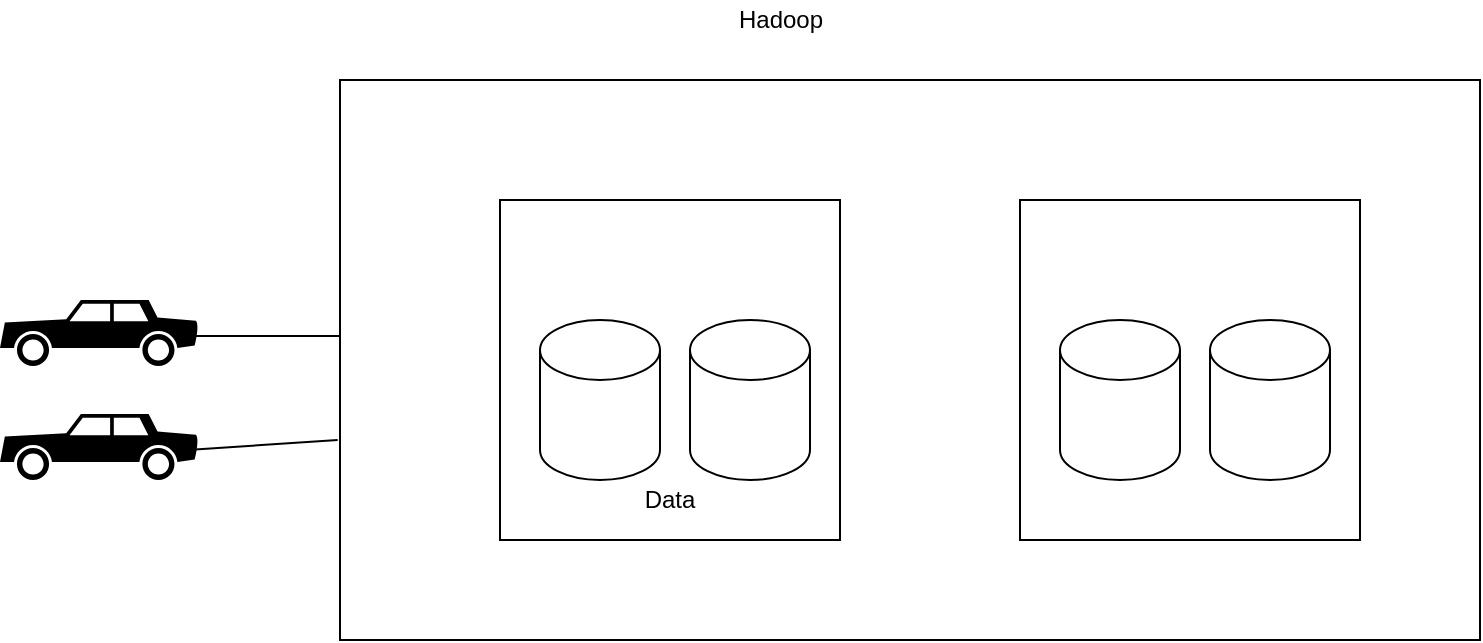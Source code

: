 <mxfile version="14.8.0" type="github">
  <diagram id="Wa2opkx6iTZkoE2M8jvd" name="Page-1">
    <mxGraphModel dx="742" dy="438" grid="1" gridSize="10" guides="1" tooltips="1" connect="1" arrows="1" fold="1" page="1" pageScale="1" pageWidth="850" pageHeight="1100" math="0" shadow="0">
      <root>
        <mxCell id="0" />
        <mxCell id="1" parent="0" />
        <mxCell id="4z89gmZPOxtW4hvTrTZ5-2" value="" style="shape=mxgraph.signs.transportation.car_2;html=1;pointerEvents=1;fillColor=#000000;strokeColor=none;verticalLabelPosition=bottom;verticalAlign=top;align=center;" vertex="1" parent="1">
          <mxGeometry x="60" y="210" width="100" height="33" as="geometry" />
        </mxCell>
        <mxCell id="4z89gmZPOxtW4hvTrTZ5-4" value="" style="rounded=0;whiteSpace=wrap;html=1;" vertex="1" parent="1">
          <mxGeometry x="230" y="100" width="570" height="280" as="geometry" />
        </mxCell>
        <mxCell id="4z89gmZPOxtW4hvTrTZ5-5" value="" style="whiteSpace=wrap;html=1;aspect=fixed;" vertex="1" parent="1">
          <mxGeometry x="310" y="160" width="170" height="170" as="geometry" />
        </mxCell>
        <mxCell id="4z89gmZPOxtW4hvTrTZ5-8" value="Hadoop" style="text;html=1;align=center;verticalAlign=middle;resizable=0;points=[];autosize=1;strokeColor=none;" vertex="1" parent="1">
          <mxGeometry x="420" y="60" width="60" height="20" as="geometry" />
        </mxCell>
        <mxCell id="4z89gmZPOxtW4hvTrTZ5-9" value="" style="shape=cylinder3;whiteSpace=wrap;html=1;boundedLbl=1;backgroundOutline=1;size=15;" vertex="1" parent="1">
          <mxGeometry x="330" y="220" width="60" height="80" as="geometry" />
        </mxCell>
        <mxCell id="4z89gmZPOxtW4hvTrTZ5-10" value="" style="shape=cylinder3;whiteSpace=wrap;html=1;boundedLbl=1;backgroundOutline=1;size=15;" vertex="1" parent="1">
          <mxGeometry x="405" y="220" width="60" height="80" as="geometry" />
        </mxCell>
        <mxCell id="4z89gmZPOxtW4hvTrTZ5-14" value="" style="whiteSpace=wrap;html=1;aspect=fixed;" vertex="1" parent="1">
          <mxGeometry x="570" y="160" width="170" height="170" as="geometry" />
        </mxCell>
        <mxCell id="4z89gmZPOxtW4hvTrTZ5-15" value="" style="shape=cylinder3;whiteSpace=wrap;html=1;boundedLbl=1;backgroundOutline=1;size=15;" vertex="1" parent="1">
          <mxGeometry x="590" y="220" width="60" height="80" as="geometry" />
        </mxCell>
        <mxCell id="4z89gmZPOxtW4hvTrTZ5-16" value="" style="shape=cylinder3;whiteSpace=wrap;html=1;boundedLbl=1;backgroundOutline=1;size=15;" vertex="1" parent="1">
          <mxGeometry x="665" y="220" width="60" height="80" as="geometry" />
        </mxCell>
        <mxCell id="4z89gmZPOxtW4hvTrTZ5-17" value="" style="shape=mxgraph.signs.transportation.car_2;html=1;pointerEvents=1;fillColor=#000000;strokeColor=none;verticalLabelPosition=bottom;verticalAlign=top;align=center;" vertex="1" parent="1">
          <mxGeometry x="60" y="267" width="100" height="33" as="geometry" />
        </mxCell>
        <mxCell id="4z89gmZPOxtW4hvTrTZ5-18" value="" style="endArrow=none;html=1;entryX=0.88;entryY=0.545;entryDx=0;entryDy=0;entryPerimeter=0;exitX=0;exitY=0.457;exitDx=0;exitDy=0;exitPerimeter=0;" edge="1" parent="1" source="4z89gmZPOxtW4hvTrTZ5-4" target="4z89gmZPOxtW4hvTrTZ5-2">
          <mxGeometry width="50" height="50" relative="1" as="geometry">
            <mxPoint x="400" y="250" as="sourcePoint" />
            <mxPoint x="450" y="200" as="targetPoint" />
          </mxGeometry>
        </mxCell>
        <mxCell id="4z89gmZPOxtW4hvTrTZ5-19" value="" style="endArrow=none;html=1;entryX=0.88;entryY=0.556;entryDx=0;entryDy=0;entryPerimeter=0;exitX=-0.002;exitY=0.643;exitDx=0;exitDy=0;exitPerimeter=0;" edge="1" parent="1" source="4z89gmZPOxtW4hvTrTZ5-4" target="4z89gmZPOxtW4hvTrTZ5-17">
          <mxGeometry width="50" height="50" relative="1" as="geometry">
            <mxPoint x="400" y="250" as="sourcePoint" />
            <mxPoint x="450" y="200" as="targetPoint" />
          </mxGeometry>
        </mxCell>
        <mxCell id="4z89gmZPOxtW4hvTrTZ5-20" value="Data" style="text;html=1;strokeColor=none;fillColor=none;align=center;verticalAlign=middle;whiteSpace=wrap;rounded=0;" vertex="1" parent="1">
          <mxGeometry x="375" y="300" width="40" height="20" as="geometry" />
        </mxCell>
      </root>
    </mxGraphModel>
  </diagram>
</mxfile>
